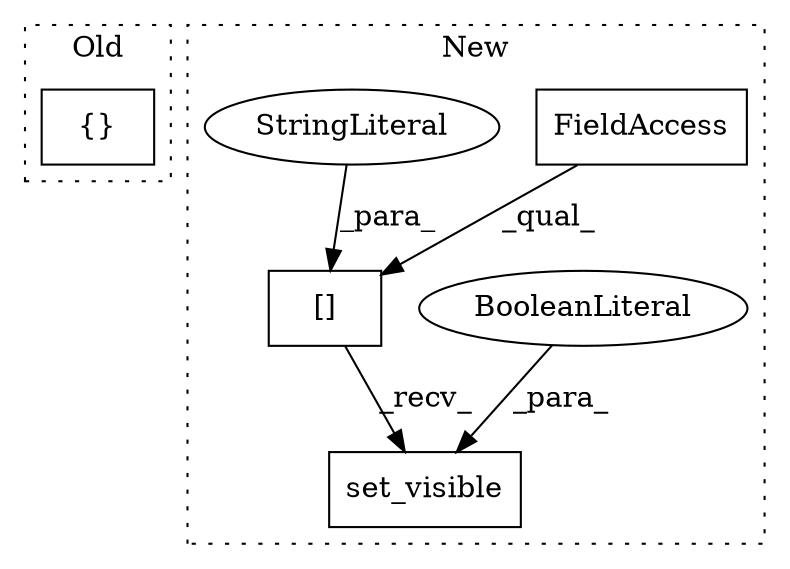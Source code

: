 digraph G {
subgraph cluster0 {
1 [label="{}" a="4" s="644,652" l="1,1" shape="box"];
label = "Old";
style="dotted";
}
subgraph cluster1 {
2 [label="set_visible" a="32" s="1724,1741" l="12,1" shape="box"];
3 [label="BooleanLiteral" a="9" s="1736" l="5" shape="ellipse"];
4 [label="[]" a="2" s="1705,1722" l="10,1" shape="box"];
5 [label="FieldAccess" a="22" s="1705" l="9" shape="box"];
6 [label="StringLiteral" a="45" s="1715" l="7" shape="ellipse"];
label = "New";
style="dotted";
}
3 -> 2 [label="_para_"];
4 -> 2 [label="_recv_"];
5 -> 4 [label="_qual_"];
6 -> 4 [label="_para_"];
}